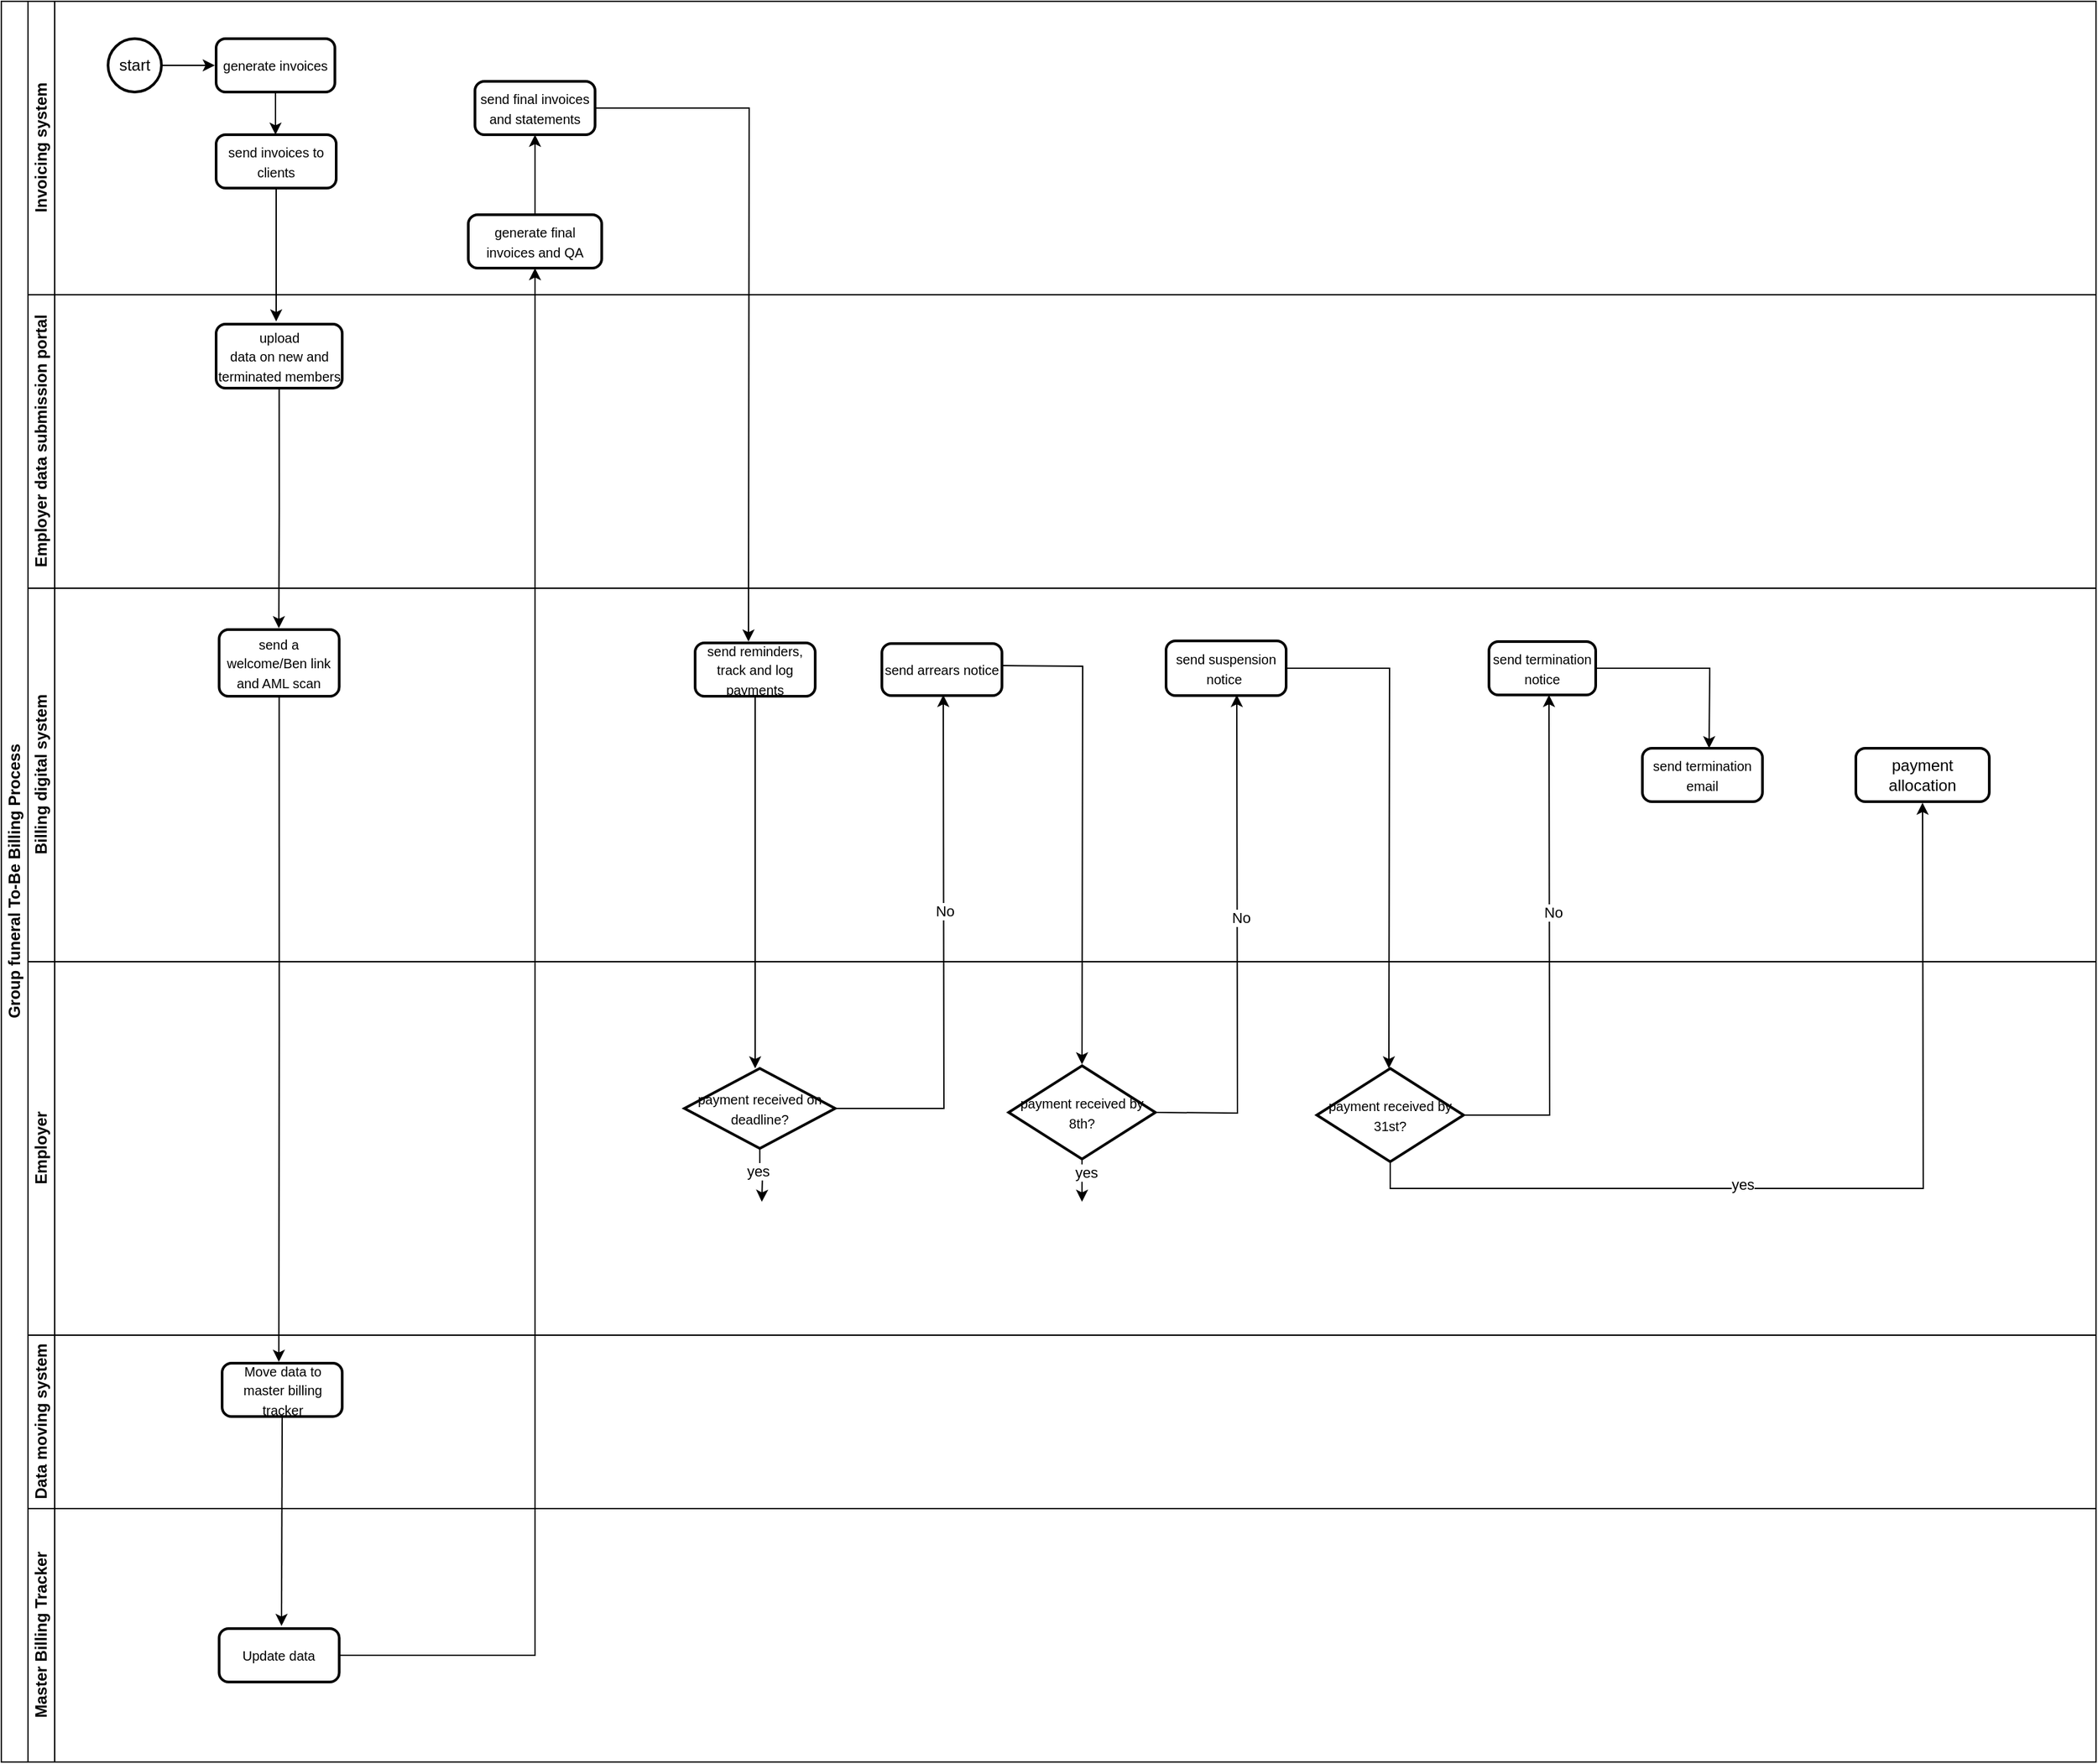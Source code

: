 <mxfile version="26.1.0">
  <diagram id="prtHgNgQTEPvFCAcTncT" name="Page-1">
    <mxGraphModel dx="1042" dy="565" grid="1" gridSize="10" guides="1" tooltips="1" connect="1" arrows="1" fold="1" page="1" pageScale="1" pageWidth="827" pageHeight="1169" math="0" shadow="0">
      <root>
        <mxCell id="0" />
        <mxCell id="1" parent="0" />
        <mxCell id="dNxyNK7c78bLwvsdeMH5-19" value="Group funeral To-Be Billing Process" style="swimlane;html=1;childLayout=stackLayout;resizeParent=1;resizeParentMax=0;horizontal=0;startSize=20;horizontalStack=0;" parent="1" vertex="1">
          <mxGeometry x="120" y="120" width="1570" height="1320" as="geometry" />
        </mxCell>
        <mxCell id="dNxyNK7c78bLwvsdeMH5-20" value="Invoicing system" style="swimlane;html=1;startSize=20;horizontal=0;" parent="dNxyNK7c78bLwvsdeMH5-19" vertex="1">
          <mxGeometry x="20" width="1550" height="220" as="geometry" />
        </mxCell>
        <mxCell id="t0UmOrOMIOyCs7az6NML-1" style="edgeStyle=orthogonalEdgeStyle;rounded=0;orthogonalLoop=1;jettySize=auto;html=1;" parent="dNxyNK7c78bLwvsdeMH5-20" source="BcFGD0WW04qHaMd6meB6-10" edge="1">
          <mxGeometry relative="1" as="geometry">
            <mxPoint x="185.5" y="100" as="targetPoint" />
          </mxGeometry>
        </mxCell>
        <mxCell id="BcFGD0WW04qHaMd6meB6-10" value="&lt;span style=&quot;font-family: Aptos, sans-serif;&quot; lang=&quot;EN-US&quot;&gt;&lt;font style=&quot;font-size: 10px;&quot;&gt;generate invoices&lt;/font&gt;&lt;/span&gt;" style="rounded=1;whiteSpace=wrap;html=1;absoluteArcSize=1;arcSize=14;strokeWidth=2;" parent="dNxyNK7c78bLwvsdeMH5-20" vertex="1">
          <mxGeometry x="141" y="28" width="89" height="40" as="geometry" />
        </mxCell>
        <mxCell id="BcFGD0WW04qHaMd6meB6-16" style="edgeStyle=orthogonalEdgeStyle;rounded=0;orthogonalLoop=1;jettySize=auto;html=1;exitX=1;exitY=0.5;exitDx=0;exitDy=0;exitPerimeter=0;" parent="dNxyNK7c78bLwvsdeMH5-20" source="BcFGD0WW04qHaMd6meB6-17" edge="1">
          <mxGeometry relative="1" as="geometry">
            <mxPoint x="140" y="48" as="targetPoint" />
          </mxGeometry>
        </mxCell>
        <mxCell id="BcFGD0WW04qHaMd6meB6-17" value="start" style="strokeWidth=2;html=1;shape=mxgraph.flowchart.start_2;whiteSpace=wrap;" parent="dNxyNK7c78bLwvsdeMH5-20" vertex="1">
          <mxGeometry x="60" y="28" width="40" height="40" as="geometry" />
        </mxCell>
        <mxCell id="t0UmOrOMIOyCs7az6NML-6" style="edgeStyle=orthogonalEdgeStyle;rounded=0;orthogonalLoop=1;jettySize=auto;html=1;exitX=0.5;exitY=1;exitDx=0;exitDy=0;" parent="dNxyNK7c78bLwvsdeMH5-20" source="t0UmOrOMIOyCs7az6NML-3" edge="1">
          <mxGeometry relative="1" as="geometry">
            <mxPoint x="186" y="240" as="targetPoint" />
          </mxGeometry>
        </mxCell>
        <mxCell id="t0UmOrOMIOyCs7az6NML-3" value="&lt;font style=&quot;font-size: 10px;&quot;&gt;send invoices to clients&lt;/font&gt;" style="rounded=1;whiteSpace=wrap;html=1;absoluteArcSize=1;arcSize=14;strokeWidth=2;" parent="dNxyNK7c78bLwvsdeMH5-20" vertex="1">
          <mxGeometry x="141" y="100" width="90" height="40" as="geometry" />
        </mxCell>
        <mxCell id="t0UmOrOMIOyCs7az6NML-21" style="edgeStyle=orthogonalEdgeStyle;rounded=0;orthogonalLoop=1;jettySize=auto;html=1;exitX=0.5;exitY=0;exitDx=0;exitDy=0;" parent="dNxyNK7c78bLwvsdeMH5-20" source="t0UmOrOMIOyCs7az6NML-20" edge="1">
          <mxGeometry relative="1" as="geometry">
            <mxPoint x="380" y="100" as="targetPoint" />
          </mxGeometry>
        </mxCell>
        <mxCell id="t0UmOrOMIOyCs7az6NML-20" value="&lt;font style=&quot;font-size: 10px;&quot;&gt;generate final invoices and QA&lt;/font&gt;" style="rounded=1;whiteSpace=wrap;html=1;absoluteArcSize=1;arcSize=14;strokeWidth=2;" parent="dNxyNK7c78bLwvsdeMH5-20" vertex="1">
          <mxGeometry x="330" y="160" width="100" height="40" as="geometry" />
        </mxCell>
        <mxCell id="t0UmOrOMIOyCs7az6NML-23" style="edgeStyle=orthogonalEdgeStyle;rounded=0;orthogonalLoop=1;jettySize=auto;html=1;exitX=1;exitY=0.5;exitDx=0;exitDy=0;" parent="dNxyNK7c78bLwvsdeMH5-20" source="t0UmOrOMIOyCs7az6NML-22" edge="1">
          <mxGeometry relative="1" as="geometry">
            <mxPoint x="540" y="480" as="targetPoint" />
          </mxGeometry>
        </mxCell>
        <mxCell id="t0UmOrOMIOyCs7az6NML-22" value="&lt;font style=&quot;font-size: 10px;&quot;&gt;send final invoices and statements&lt;/font&gt;" style="rounded=1;whiteSpace=wrap;html=1;absoluteArcSize=1;arcSize=14;strokeWidth=2;" parent="dNxyNK7c78bLwvsdeMH5-20" vertex="1">
          <mxGeometry x="335" y="60" width="90" height="40" as="geometry" />
        </mxCell>
        <mxCell id="dNxyNK7c78bLwvsdeMH5-21" value="Employer data submission portal" style="swimlane;html=1;startSize=20;horizontal=0;" parent="dNxyNK7c78bLwvsdeMH5-19" vertex="1">
          <mxGeometry x="20" y="220" width="1550" height="220" as="geometry" />
        </mxCell>
        <mxCell id="t0UmOrOMIOyCs7az6NML-7" style="edgeStyle=orthogonalEdgeStyle;rounded=0;orthogonalLoop=1;jettySize=auto;html=1;exitX=0.5;exitY=1;exitDx=0;exitDy=0;" parent="dNxyNK7c78bLwvsdeMH5-21" source="t0UmOrOMIOyCs7az6NML-5" edge="1">
          <mxGeometry relative="1" as="geometry">
            <mxPoint x="188" y="250" as="targetPoint" />
          </mxGeometry>
        </mxCell>
        <mxCell id="t0UmOrOMIOyCs7az6NML-5" value="&lt;span style=&quot;font-family: Aptos, sans-serif;&quot; lang=&quot;EN-US&quot;&gt;&lt;font style=&quot;font-size: 10px;&quot;&gt;upload&lt;br&gt;data on new and terminated members&lt;/font&gt;&lt;/span&gt;" style="rounded=1;whiteSpace=wrap;html=1;absoluteArcSize=1;arcSize=14;strokeWidth=2;" parent="dNxyNK7c78bLwvsdeMH5-21" vertex="1">
          <mxGeometry x="141" y="22" width="94.5" height="48" as="geometry" />
        </mxCell>
        <mxCell id="dNxyNK7c78bLwvsdeMH5-22" value="Billing digital system" style="swimlane;html=1;startSize=20;horizontal=0;" parent="dNxyNK7c78bLwvsdeMH5-19" vertex="1">
          <mxGeometry x="20" y="440" width="1550" height="280" as="geometry" />
        </mxCell>
        <mxCell id="t0UmOrOMIOyCs7az6NML-25" style="edgeStyle=orthogonalEdgeStyle;rounded=0;orthogonalLoop=1;jettySize=auto;html=1;exitX=0.5;exitY=1;exitDx=0;exitDy=0;" parent="dNxyNK7c78bLwvsdeMH5-22" source="t0UmOrOMIOyCs7az6NML-10" edge="1">
          <mxGeometry relative="1" as="geometry">
            <mxPoint x="188" y="580" as="targetPoint" />
          </mxGeometry>
        </mxCell>
        <mxCell id="t0UmOrOMIOyCs7az6NML-10" value="&lt;font style=&quot;font-size: 10px;&quot;&gt;send a welcome/Ben link and AML scan&lt;/font&gt;" style="rounded=1;whiteSpace=wrap;html=1;absoluteArcSize=1;arcSize=14;strokeWidth=2;" parent="dNxyNK7c78bLwvsdeMH5-22" vertex="1">
          <mxGeometry x="143.25" y="31" width="90" height="50" as="geometry" />
        </mxCell>
        <mxCell id="t0UmOrOMIOyCs7az6NML-28" style="edgeStyle=orthogonalEdgeStyle;rounded=0;orthogonalLoop=1;jettySize=auto;html=1;exitX=0.5;exitY=1;exitDx=0;exitDy=0;" parent="dNxyNK7c78bLwvsdeMH5-22" source="t0UmOrOMIOyCs7az6NML-24" edge="1">
          <mxGeometry relative="1" as="geometry">
            <mxPoint x="545" y="360" as="targetPoint" />
          </mxGeometry>
        </mxCell>
        <mxCell id="t0UmOrOMIOyCs7az6NML-24" value="&lt;font style=&quot;font-size: 10px;&quot;&gt;send reminders, track and log payments&lt;/font&gt;" style="rounded=1;whiteSpace=wrap;html=1;absoluteArcSize=1;arcSize=14;strokeWidth=2;" parent="dNxyNK7c78bLwvsdeMH5-22" vertex="1">
          <mxGeometry x="500" y="41" width="90" height="40" as="geometry" />
        </mxCell>
        <mxCell id="t0UmOrOMIOyCs7az6NML-33" value="&lt;font style=&quot;font-size: 10px;&quot;&gt;send arrears notice&lt;/font&gt;" style="rounded=1;whiteSpace=wrap;html=1;absoluteArcSize=1;arcSize=14;strokeWidth=2;" parent="dNxyNK7c78bLwvsdeMH5-22" vertex="1">
          <mxGeometry x="640" y="41.5" width="90" height="39" as="geometry" />
        </mxCell>
        <mxCell id="t0UmOrOMIOyCs7az6NML-46" style="edgeStyle=orthogonalEdgeStyle;rounded=0;orthogonalLoop=1;jettySize=auto;html=1;exitX=1;exitY=0.5;exitDx=0;exitDy=0;" parent="dNxyNK7c78bLwvsdeMH5-22" source="t0UmOrOMIOyCs7az6NML-44" edge="1">
          <mxGeometry relative="1" as="geometry">
            <mxPoint x="1020" y="360" as="targetPoint" />
          </mxGeometry>
        </mxCell>
        <mxCell id="t0UmOrOMIOyCs7az6NML-44" value="&lt;font style=&quot;font-size: 10px;&quot;&gt;send suspension notice&amp;nbsp;&lt;/font&gt;" style="rounded=1;whiteSpace=wrap;html=1;absoluteArcSize=1;arcSize=14;strokeWidth=2;" parent="dNxyNK7c78bLwvsdeMH5-22" vertex="1">
          <mxGeometry x="853" y="39.5" width="90" height="41" as="geometry" />
        </mxCell>
        <mxCell id="t0UmOrOMIOyCs7az6NML-52" style="edgeStyle=orthogonalEdgeStyle;rounded=0;orthogonalLoop=1;jettySize=auto;html=1;exitX=1;exitY=0.5;exitDx=0;exitDy=0;" parent="dNxyNK7c78bLwvsdeMH5-22" source="t0UmOrOMIOyCs7az6NML-50" edge="1">
          <mxGeometry relative="1" as="geometry">
            <mxPoint x="1260" y="120" as="targetPoint" />
          </mxGeometry>
        </mxCell>
        <mxCell id="t0UmOrOMIOyCs7az6NML-50" value="&lt;font style=&quot;font-size: 10px;&quot;&gt;send termination notice&lt;/font&gt;" style="rounded=1;whiteSpace=wrap;html=1;absoluteArcSize=1;arcSize=14;strokeWidth=2;" parent="dNxyNK7c78bLwvsdeMH5-22" vertex="1">
          <mxGeometry x="1095" y="40" width="80" height="40" as="geometry" />
        </mxCell>
        <mxCell id="t0UmOrOMIOyCs7az6NML-60" value="&lt;font style=&quot;font-size: 10px;&quot;&gt;send termination email&lt;/font&gt;" style="rounded=1;whiteSpace=wrap;html=1;absoluteArcSize=1;arcSize=14;strokeWidth=2;" parent="dNxyNK7c78bLwvsdeMH5-22" vertex="1">
          <mxGeometry x="1210" y="120" width="90" height="40" as="geometry" />
        </mxCell>
        <mxCell id="t0UmOrOMIOyCs7az6NML-61" value="payment allocation" style="rounded=1;whiteSpace=wrap;html=1;absoluteArcSize=1;arcSize=14;strokeWidth=2;" parent="dNxyNK7c78bLwvsdeMH5-22" vertex="1">
          <mxGeometry x="1370" y="120" width="100" height="40" as="geometry" />
        </mxCell>
        <mxCell id="t0UmOrOMIOyCs7az6NML-27" value="Employer" style="swimlane;html=1;startSize=20;horizontal=0;" parent="dNxyNK7c78bLwvsdeMH5-19" vertex="1">
          <mxGeometry x="20" y="720" width="1550" height="280" as="geometry" />
        </mxCell>
        <mxCell id="t0UmOrOMIOyCs7az6NML-54" style="edgeStyle=orthogonalEdgeStyle;rounded=0;orthogonalLoop=1;jettySize=auto;html=1;exitX=0.5;exitY=1;exitDx=0;exitDy=0;exitPerimeter=0;" parent="t0UmOrOMIOyCs7az6NML-27" source="t0UmOrOMIOyCs7az6NML-31" edge="1">
          <mxGeometry relative="1" as="geometry">
            <mxPoint x="550" y="180" as="targetPoint" />
          </mxGeometry>
        </mxCell>
        <mxCell id="t0UmOrOMIOyCs7az6NML-55" value="yes" style="edgeLabel;html=1;align=center;verticalAlign=middle;resizable=0;points=[];" parent="t0UmOrOMIOyCs7az6NML-54" vertex="1" connectable="0">
          <mxGeometry x="-0.202" y="-2" relative="1" as="geometry">
            <mxPoint as="offset" />
          </mxGeometry>
        </mxCell>
        <mxCell id="t0UmOrOMIOyCs7az6NML-31" value="&lt;font style=&quot;font-size: 10px;&quot;&gt;payment received on deadline?&lt;/font&gt;" style="strokeWidth=2;html=1;shape=mxgraph.flowchart.decision;whiteSpace=wrap;" parent="t0UmOrOMIOyCs7az6NML-27" vertex="1">
          <mxGeometry x="492" y="80" width="113" height="60" as="geometry" />
        </mxCell>
        <mxCell id="t0UmOrOMIOyCs7az6NML-40" style="edgeStyle=orthogonalEdgeStyle;rounded=0;orthogonalLoop=1;jettySize=auto;html=1;exitX=1;exitY=0.5;exitDx=0;exitDy=0;exitPerimeter=0;" parent="t0UmOrOMIOyCs7az6NML-27" edge="1">
          <mxGeometry relative="1" as="geometry">
            <mxPoint x="906" y="-200" as="targetPoint" />
            <mxPoint x="846" y="113" as="sourcePoint" />
          </mxGeometry>
        </mxCell>
        <mxCell id="t0UmOrOMIOyCs7az6NML-43" value="No" style="edgeLabel;html=1;align=center;verticalAlign=middle;resizable=0;points=[];" parent="t0UmOrOMIOyCs7az6NML-40" vertex="1" connectable="0">
          <mxGeometry x="0.11" y="-2" relative="1" as="geometry">
            <mxPoint as="offset" />
          </mxGeometry>
        </mxCell>
        <mxCell id="t0UmOrOMIOyCs7az6NML-56" style="edgeStyle=orthogonalEdgeStyle;rounded=0;orthogonalLoop=1;jettySize=auto;html=1;exitX=0.5;exitY=1;exitDx=0;exitDy=0;exitPerimeter=0;" parent="t0UmOrOMIOyCs7az6NML-27" source="t0UmOrOMIOyCs7az6NML-36" edge="1">
          <mxGeometry relative="1" as="geometry">
            <mxPoint x="790" y="180" as="targetPoint" />
          </mxGeometry>
        </mxCell>
        <mxCell id="t0UmOrOMIOyCs7az6NML-57" value="yes" style="edgeLabel;html=1;align=center;verticalAlign=middle;resizable=0;points=[];" parent="t0UmOrOMIOyCs7az6NML-56" vertex="1" connectable="0">
          <mxGeometry x="-0.375" y="3" relative="1" as="geometry">
            <mxPoint as="offset" />
          </mxGeometry>
        </mxCell>
        <mxCell id="t0UmOrOMIOyCs7az6NML-36" value="&lt;font style=&quot;font-size: 10px;&quot;&gt;payment received by 8th?&lt;/font&gt;" style="strokeWidth=2;html=1;shape=mxgraph.flowchart.decision;whiteSpace=wrap;" parent="t0UmOrOMIOyCs7az6NML-27" vertex="1">
          <mxGeometry x="735" y="78" width="110" height="70" as="geometry" />
        </mxCell>
        <mxCell id="t0UmOrOMIOyCs7az6NML-48" style="edgeStyle=orthogonalEdgeStyle;rounded=0;orthogonalLoop=1;jettySize=auto;html=1;exitX=1;exitY=0.5;exitDx=0;exitDy=0;exitPerimeter=0;" parent="t0UmOrOMIOyCs7az6NML-27" source="t0UmOrOMIOyCs7az6NML-47" edge="1">
          <mxGeometry relative="1" as="geometry">
            <mxPoint x="1140" y="-200" as="targetPoint" />
          </mxGeometry>
        </mxCell>
        <mxCell id="t0UmOrOMIOyCs7az6NML-49" value="No" style="edgeLabel;html=1;align=center;verticalAlign=middle;resizable=0;points=[];" parent="t0UmOrOMIOyCs7az6NML-48" vertex="1" connectable="0">
          <mxGeometry x="0.143" y="-2" relative="1" as="geometry">
            <mxPoint as="offset" />
          </mxGeometry>
        </mxCell>
        <mxCell id="t0UmOrOMIOyCs7az6NML-58" style="edgeStyle=orthogonalEdgeStyle;rounded=0;orthogonalLoop=1;jettySize=auto;html=1;exitX=0.5;exitY=1;exitDx=0;exitDy=0;exitPerimeter=0;" parent="t0UmOrOMIOyCs7az6NML-27" source="t0UmOrOMIOyCs7az6NML-47" edge="1">
          <mxGeometry relative="1" as="geometry">
            <mxPoint x="1420" y="-119.2" as="targetPoint" />
          </mxGeometry>
        </mxCell>
        <mxCell id="t0UmOrOMIOyCs7az6NML-59" value="yes" style="edgeLabel;html=1;align=center;verticalAlign=middle;resizable=0;points=[];" parent="t0UmOrOMIOyCs7az6NML-58" vertex="1" connectable="0">
          <mxGeometry x="-0.2" y="3" relative="1" as="geometry">
            <mxPoint as="offset" />
          </mxGeometry>
        </mxCell>
        <mxCell id="t0UmOrOMIOyCs7az6NML-47" value="&lt;font style=&quot;font-size: 10px;&quot;&gt;payment received by 31st?&lt;/font&gt;" style="strokeWidth=2;html=1;shape=mxgraph.flowchart.decision;whiteSpace=wrap;" parent="t0UmOrOMIOyCs7az6NML-27" vertex="1">
          <mxGeometry x="966" y="80" width="110" height="70" as="geometry" />
        </mxCell>
        <mxCell id="t0UmOrOMIOyCs7az6NML-12" value="Data moving system" style="swimlane;html=1;startSize=20;horizontal=0;" parent="dNxyNK7c78bLwvsdeMH5-19" vertex="1">
          <mxGeometry x="20" y="1000" width="1550" height="130" as="geometry" />
        </mxCell>
        <mxCell id="t0UmOrOMIOyCs7az6NML-15" style="edgeStyle=orthogonalEdgeStyle;rounded=0;orthogonalLoop=1;jettySize=auto;html=1;exitX=0.5;exitY=1;exitDx=0;exitDy=0;" parent="t0UmOrOMIOyCs7az6NML-12" source="t0UmOrOMIOyCs7az6NML-14" edge="1">
          <mxGeometry relative="1" as="geometry">
            <mxPoint x="190" y="218" as="targetPoint" />
          </mxGeometry>
        </mxCell>
        <mxCell id="t0UmOrOMIOyCs7az6NML-14" value="&lt;font style=&quot;font-size: 10px;&quot;&gt;Move data to master billing tracker&lt;/font&gt;" style="rounded=1;whiteSpace=wrap;html=1;absoluteArcSize=1;arcSize=14;strokeWidth=2;" parent="t0UmOrOMIOyCs7az6NML-12" vertex="1">
          <mxGeometry x="145.5" y="21" width="90" height="40" as="geometry" />
        </mxCell>
        <mxCell id="t0UmOrOMIOyCs7az6NML-11" value="Master Billing Tracker" style="swimlane;html=1;startSize=20;horizontal=0;" parent="dNxyNK7c78bLwvsdeMH5-19" vertex="1">
          <mxGeometry x="20" y="1130" width="1550" height="190" as="geometry" />
        </mxCell>
        <mxCell id="t0UmOrOMIOyCs7az6NML-16" value="&lt;font style=&quot;font-size: 10px;&quot;&gt;Update data&lt;/font&gt;" style="rounded=1;whiteSpace=wrap;html=1;absoluteArcSize=1;arcSize=14;strokeWidth=2;" parent="t0UmOrOMIOyCs7az6NML-11" vertex="1">
          <mxGeometry x="143.25" y="90" width="90" height="40" as="geometry" />
        </mxCell>
        <mxCell id="t0UmOrOMIOyCs7az6NML-19" style="edgeStyle=orthogonalEdgeStyle;rounded=0;orthogonalLoop=1;jettySize=auto;html=1;exitX=1;exitY=0.5;exitDx=0;exitDy=0;entryX=0.5;entryY=1;entryDx=0;entryDy=0;" parent="dNxyNK7c78bLwvsdeMH5-19" source="t0UmOrOMIOyCs7az6NML-16" target="t0UmOrOMIOyCs7az6NML-20" edge="1">
          <mxGeometry relative="1" as="geometry">
            <mxPoint x="400" y="320" as="targetPoint" />
          </mxGeometry>
        </mxCell>
        <mxCell id="t0UmOrOMIOyCs7az6NML-32" style="edgeStyle=orthogonalEdgeStyle;rounded=0;orthogonalLoop=1;jettySize=auto;html=1;exitX=1;exitY=0.5;exitDx=0;exitDy=0;exitPerimeter=0;" parent="dNxyNK7c78bLwvsdeMH5-19" source="t0UmOrOMIOyCs7az6NML-31" edge="1">
          <mxGeometry relative="1" as="geometry">
            <mxPoint x="706" y="520" as="targetPoint" />
            <mxPoint x="634" y="830" as="sourcePoint" />
          </mxGeometry>
        </mxCell>
        <mxCell id="t0UmOrOMIOyCs7az6NML-37" value="No" style="edgeLabel;html=1;align=center;verticalAlign=middle;resizable=0;points=[];" parent="t0UmOrOMIOyCs7az6NML-32" vertex="1" connectable="0">
          <mxGeometry x="0.172" relative="1" as="geometry">
            <mxPoint as="offset" />
          </mxGeometry>
        </mxCell>
        <mxCell id="t0UmOrOMIOyCs7az6NML-35" style="edgeStyle=orthogonalEdgeStyle;rounded=0;orthogonalLoop=1;jettySize=auto;html=1;entryX=0.5;entryY=0;entryDx=0;entryDy=0;entryPerimeter=0;" parent="dNxyNK7c78bLwvsdeMH5-19" edge="1">
          <mxGeometry relative="1" as="geometry">
            <mxPoint x="810" y="797" as="targetPoint" />
            <mxPoint x="750" y="498" as="sourcePoint" />
          </mxGeometry>
        </mxCell>
      </root>
    </mxGraphModel>
  </diagram>
</mxfile>
